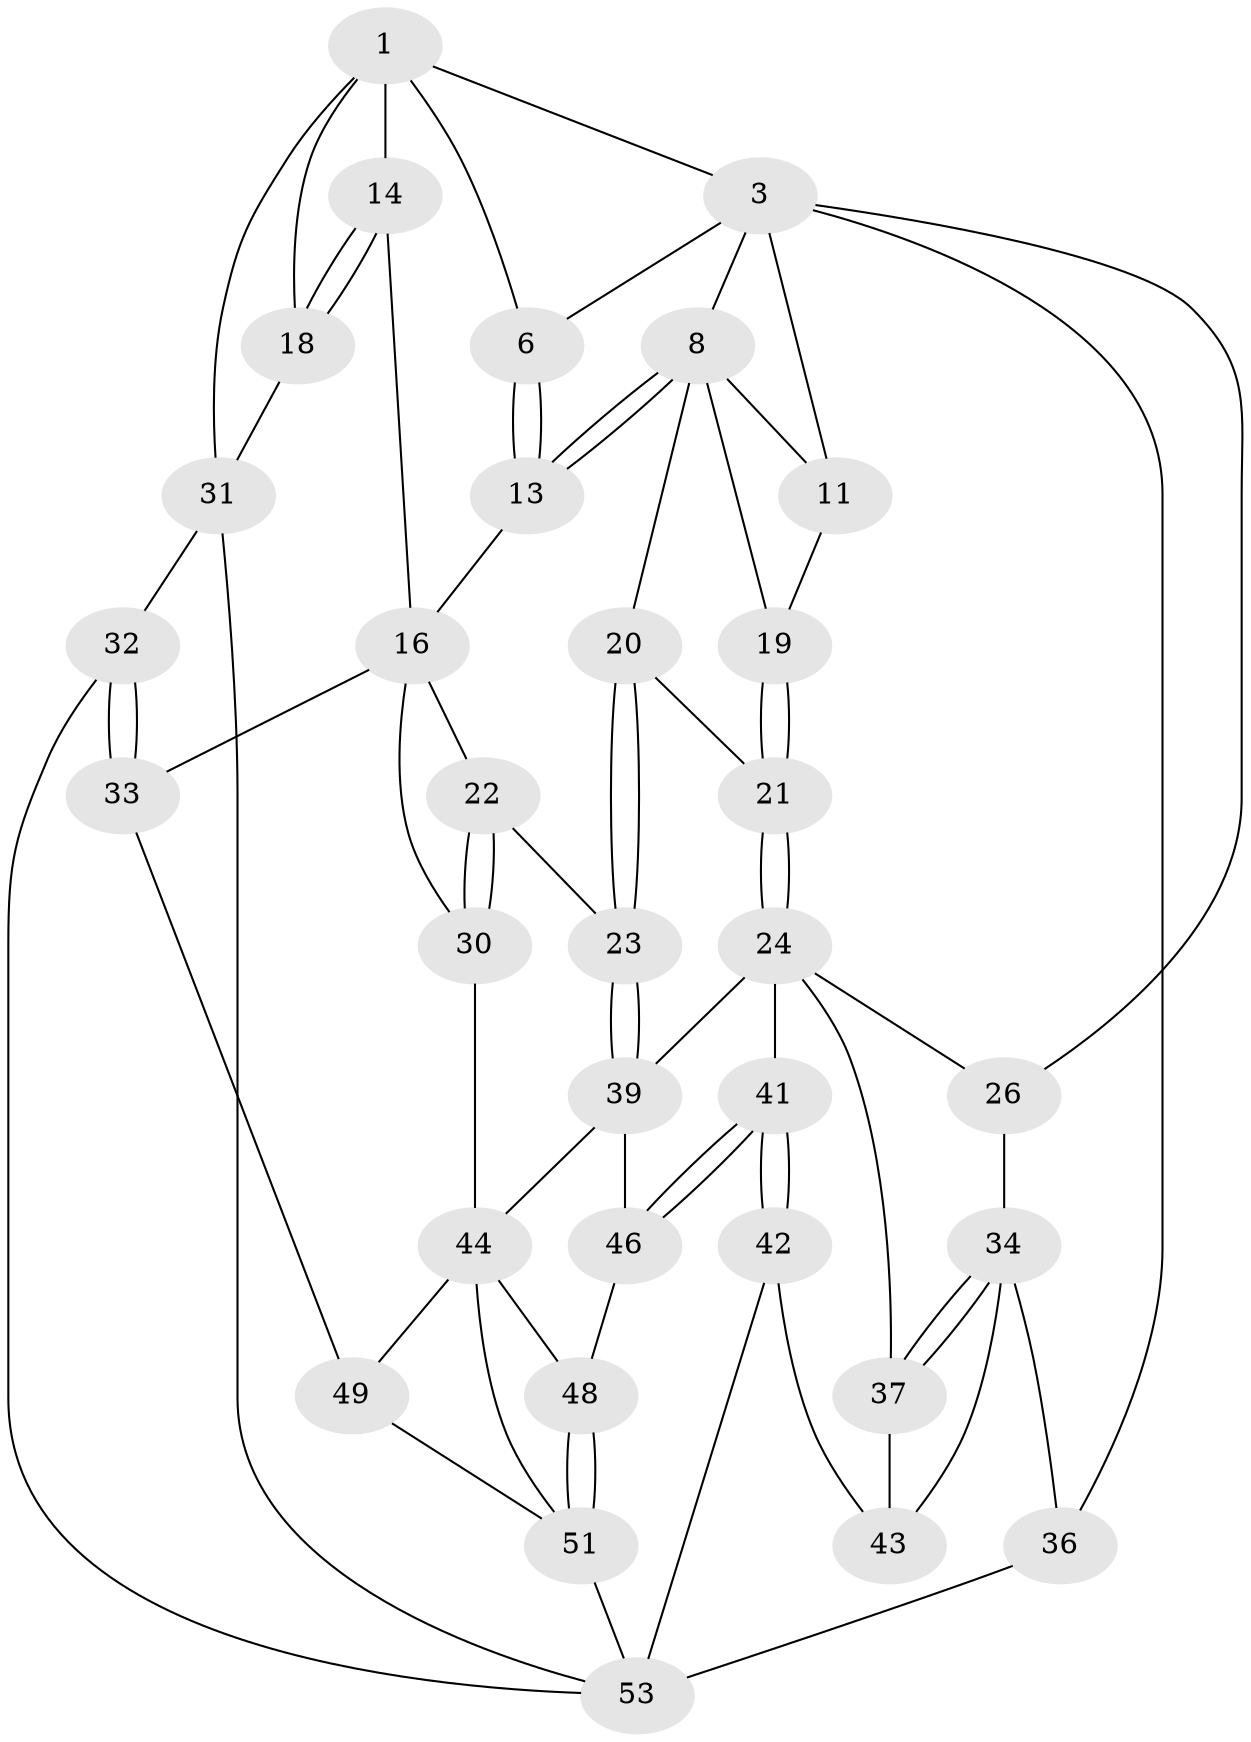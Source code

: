 // original degree distribution, {3: 0.05454545454545454, 5: 0.4909090909090909, 4: 0.23636363636363636, 6: 0.21818181818181817}
// Generated by graph-tools (version 1.1) at 2025/21/03/04/25 18:21:17]
// undirected, 33 vertices, 72 edges
graph export_dot {
graph [start="1"]
  node [color=gray90,style=filled];
  1 [pos="+0.7475195097616425+0",super="+5+2"];
  3 [pos="+0+0",super="+12+4"];
  6 [pos="+0.7153349125867655+0.08632724225706537"];
  8 [pos="+0.420246411390676+0.07785104398564018",super="+9"];
  11 [pos="+0.1658039551163445+0.0988821252054975"];
  13 [pos="+0.45373668665996064+0.10593942389028416"];
  14 [pos="+0.792663666086679+0.17725507004988028",super="+15"];
  16 [pos="+0.6032701007034668+0.27237946214027237",super="+17+29"];
  18 [pos="+1+0",super="+28"];
  19 [pos="+0.2000904706084148+0.24932180763316017"];
  20 [pos="+0.3639325754516749+0.25901568502223726"];
  21 [pos="+0.1781872086574586+0.30546659312216273"];
  22 [pos="+0.48243971769552657+0.36935306314706917"];
  23 [pos="+0.40274001050117464+0.3824566730472997"];
  24 [pos="+0.17142352912817657+0.3137235886313746",super="+25+40"];
  26 [pos="+0.1355055155015564+0.3068265808812536",super="+27"];
  30 [pos="+0.5464214977010576+0.490787226777051"];
  31 [pos="+1+0.558979048649966"];
  32 [pos="+0.8479516291932453+0.6280779236662862"];
  33 [pos="+0.7968870631796114+0.6227323978513425"];
  34 [pos="+0+0.4344108006353328",super="+35"];
  36 [pos="+0+1"];
  37 [pos="+0.029378824686322462+0.3921693397363169",super="+38"];
  39 [pos="+0.3726274655234603+0.4119760692897139",super="+45"];
  41 [pos="+0.2118568999272486+0.6046308874084785"];
  42 [pos="+0.19784350721780875+0.6142389773755739"];
  43 [pos="+0+0.6667243354044604"];
  44 [pos="+0.48442705928830676+0.5379977792923458",super="+47"];
  46 [pos="+0.283975379191547+0.6245944289925027"];
  48 [pos="+0.3050807458232274+0.6338139813646966"];
  49 [pos="+0.6893499707648779+0.6659107918055135"];
  51 [pos="+0.4380816019086882+0.829200225383921",super="+52"];
  53 [pos="+0.44329717700433713+1",super="+54+55"];
  1 -- 6;
  1 -- 14;
  1 -- 18;
  1 -- 3;
  1 -- 31;
  3 -- 36;
  3 -- 11;
  3 -- 26;
  3 -- 8;
  3 -- 6;
  6 -- 13;
  6 -- 13;
  8 -- 13;
  8 -- 13;
  8 -- 11;
  8 -- 19;
  8 -- 20;
  11 -- 19;
  13 -- 16;
  14 -- 18 [weight=2];
  14 -- 18;
  14 -- 16;
  16 -- 22;
  16 -- 33;
  16 -- 30;
  18 -- 31;
  19 -- 21;
  19 -- 21;
  20 -- 21;
  20 -- 23;
  20 -- 23;
  21 -- 24;
  21 -- 24;
  22 -- 23;
  22 -- 30;
  22 -- 30;
  23 -- 39;
  23 -- 39;
  24 -- 26;
  24 -- 37;
  24 -- 41;
  24 -- 39;
  26 -- 34;
  30 -- 44;
  31 -- 32;
  31 -- 53;
  32 -- 33;
  32 -- 33;
  32 -- 53;
  33 -- 49;
  34 -- 37;
  34 -- 37;
  34 -- 43;
  34 -- 36;
  36 -- 53 [weight=2];
  37 -- 43;
  39 -- 44;
  39 -- 46;
  41 -- 42;
  41 -- 42;
  41 -- 46;
  41 -- 46;
  42 -- 43;
  42 -- 53;
  44 -- 48;
  44 -- 49;
  44 -- 51;
  46 -- 48;
  48 -- 51;
  48 -- 51;
  49 -- 51;
  51 -- 53;
}
